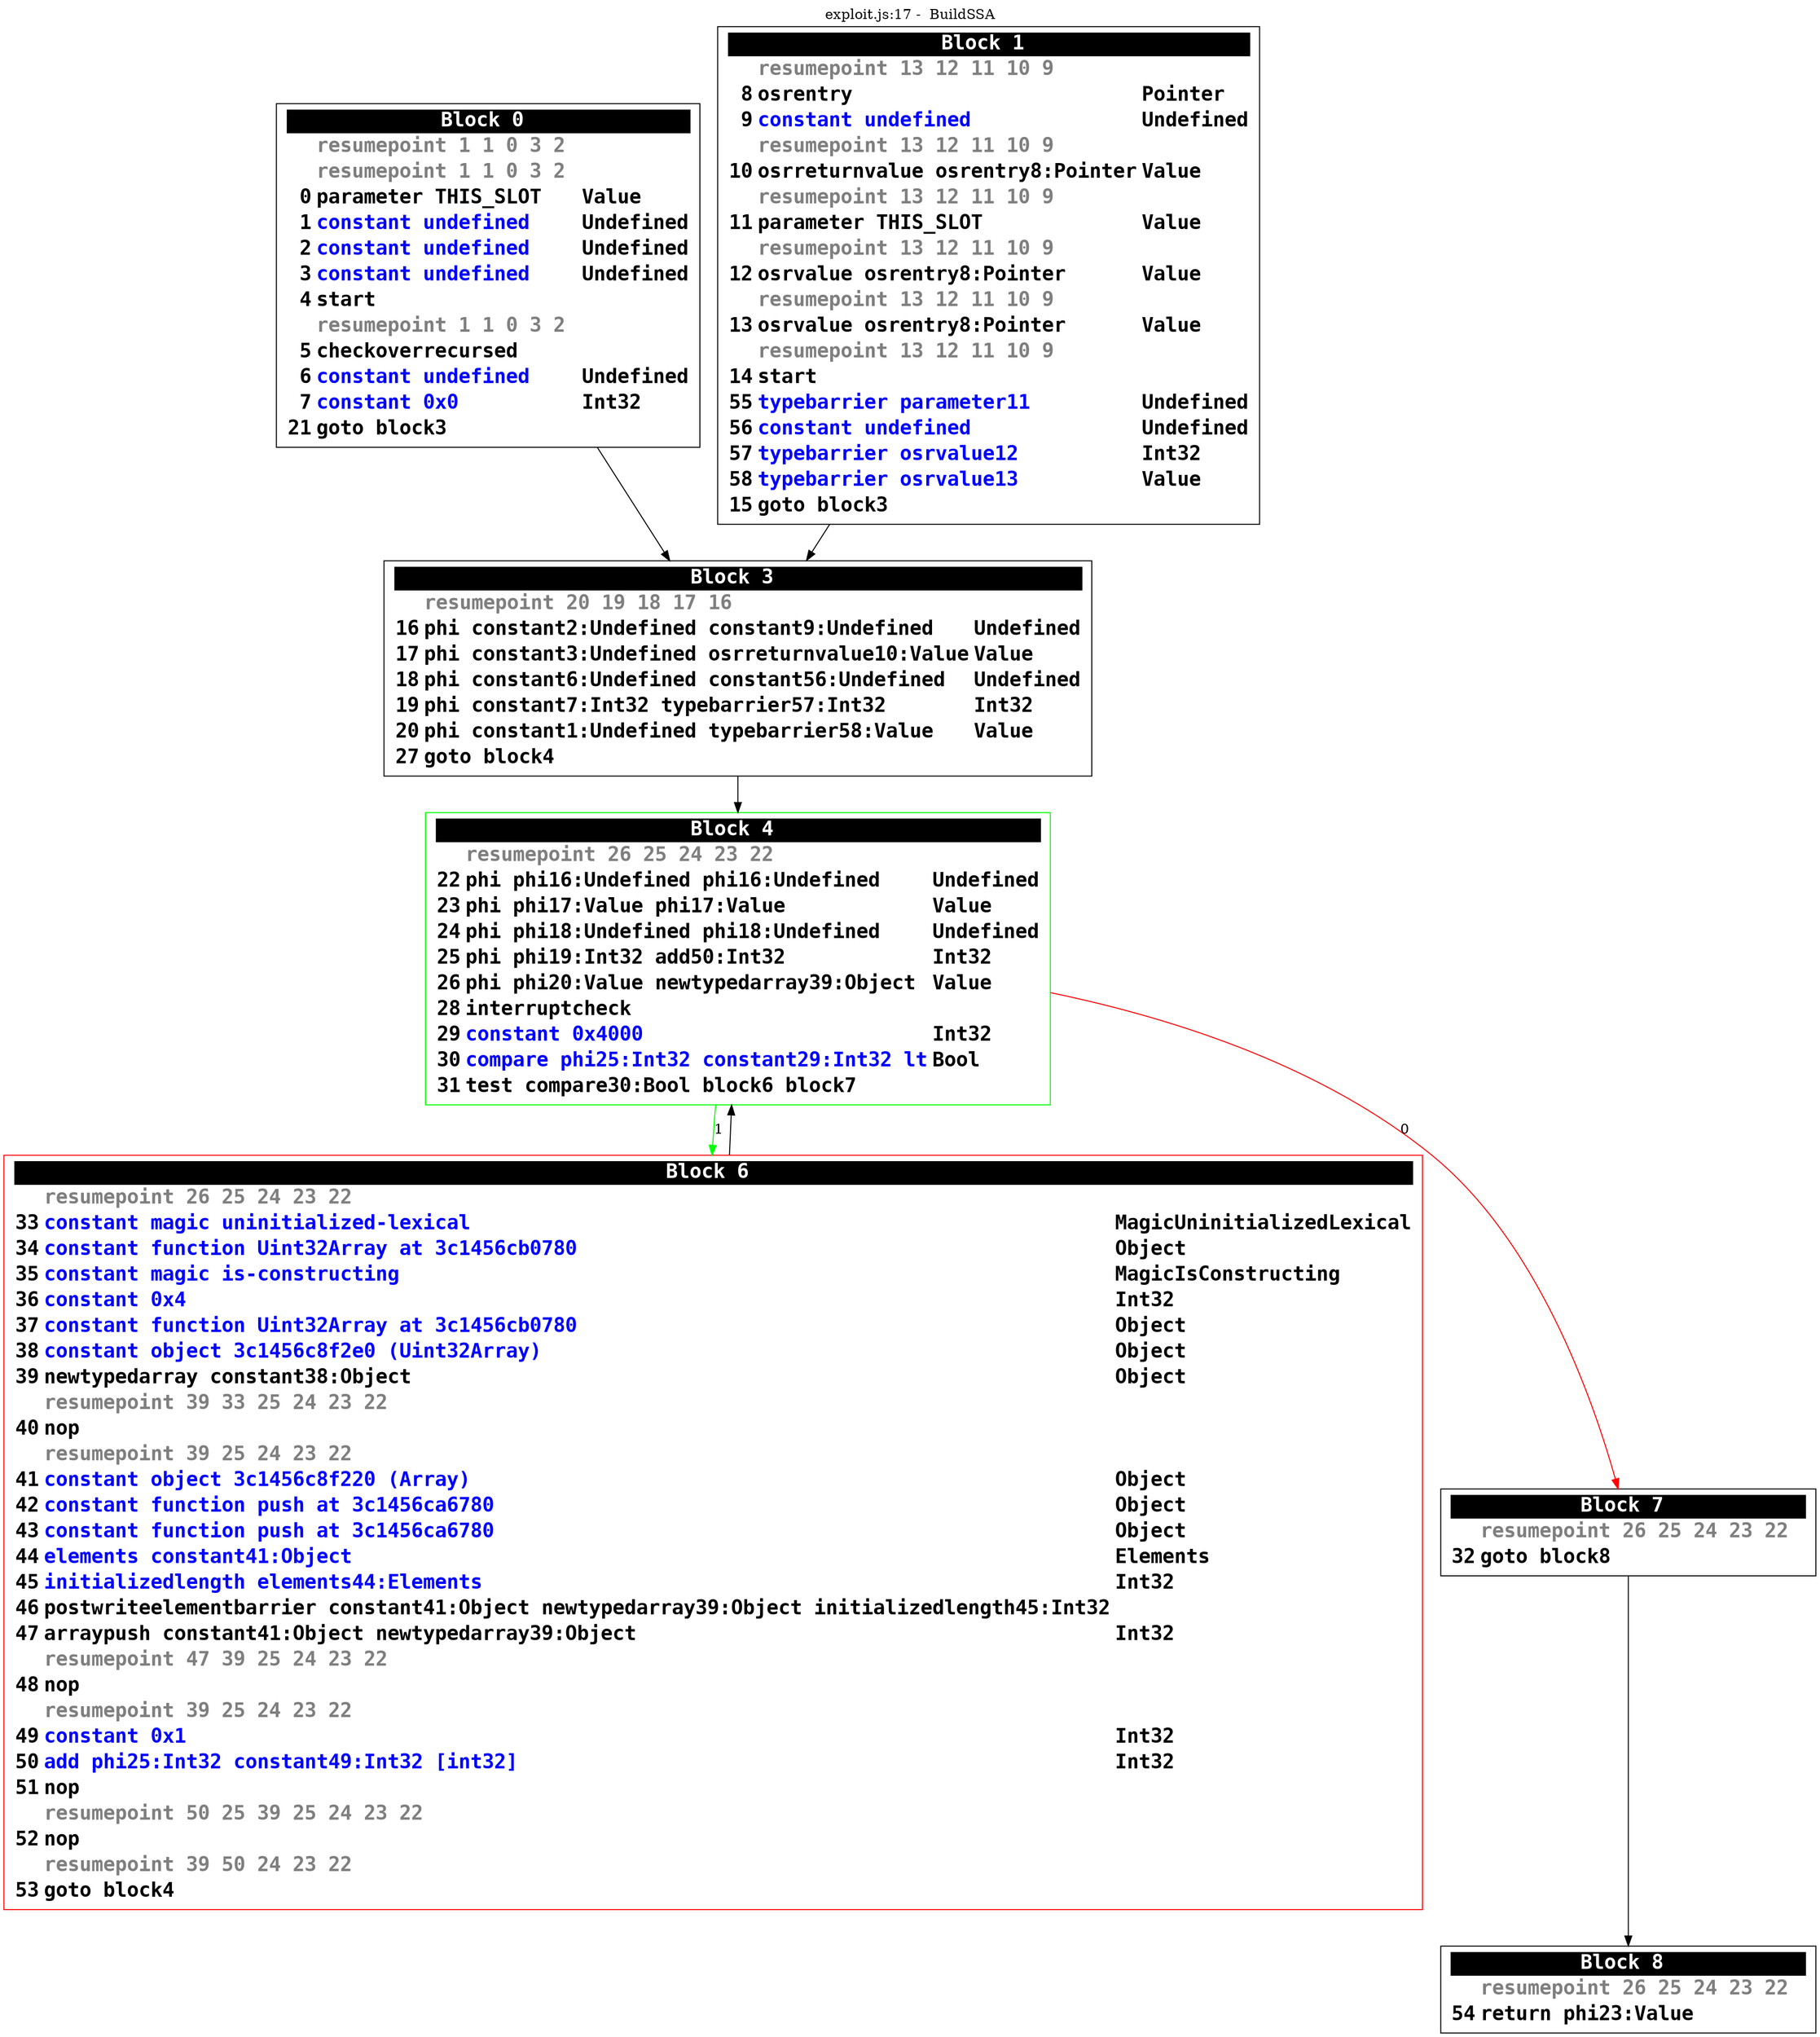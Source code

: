 digraph {
labelloc = t;
labelfontsize = 30;
label = "exploit.js:17 -  BuildSSA";
  rankdir=TB
  splines=true

  "Block0" [ shape=box fontsize=20 fontname="Consolas Bold" label=<<table border="0" cellborder="0" cellpadding="1"><tr><td align="center" bgcolor="black" colspan="3"><font color="white">Block 0 </font></td></tr><tr><td align="left"></td><td align="left"><font color="grey50">resumepoint 1 1 0 3 2 </font></td><td></td></tr><tr><td align="left"></td><td align="left"><font color="grey50">resumepoint 1 1 0 3 2 </font></td><td></td></tr><tr><td align="right" port="i0">0</td><td align="left">parameter THIS_SLOT</td><td align="left">Value</td></tr><tr><td align="right" port="i1">1</td><td align="left"><font color="blue">constant undefined</font></td><td align="left">Undefined</td></tr><tr><td align="right" port="i2">2</td><td align="left"><font color="blue">constant undefined</font></td><td align="left">Undefined</td></tr><tr><td align="right" port="i3">3</td><td align="left"><font color="blue">constant undefined</font></td><td align="left">Undefined</td></tr><tr><td align="right" port="i4">4</td><td align="left">start</td></tr><tr><td align="left"></td><td align="left"><font color="grey50">resumepoint 1 1 0 3 2 </font></td><td></td></tr><tr><td align="right" port="i5">5</td><td align="left">checkoverrecursed</td></tr><tr><td align="right" port="i6">6</td><td align="left"><font color="blue">constant undefined</font></td><td align="left">Undefined</td></tr><tr><td align="right" port="i7">7</td><td align="left"><font color="blue">constant 0x0</font></td><td align="left">Int32</td></tr><tr><td align="right" port="i21">21</td><td align="left">goto block3</td></tr></table>> ] ;
  "Block1" [ shape=box fontsize=20 fontname="Consolas Bold" label=<<table border="0" cellborder="0" cellpadding="1"><tr><td align="center" bgcolor="black" colspan="3"><font color="white">Block 1 </font></td></tr><tr><td align="left"></td><td align="left"><font color="grey50">resumepoint 13 12 11 10 9 </font></td><td></td></tr><tr><td align="right" port="i8">8</td><td align="left">osrentry</td><td align="left">Pointer</td></tr><tr><td align="right" port="i9">9</td><td align="left"><font color="blue">constant undefined</font></td><td align="left">Undefined</td></tr><tr><td align="left"></td><td align="left"><font color="grey50">resumepoint 13 12 11 10 9 </font></td><td></td></tr><tr><td align="right" port="i10">10</td><td align="left">osrreturnvalue osrentry8:Pointer</td><td align="left">Value</td></tr><tr><td align="left"></td><td align="left"><font color="grey50">resumepoint 13 12 11 10 9 </font></td><td></td></tr><tr><td align="right" port="i11">11</td><td align="left">parameter THIS_SLOT</td><td align="left">Value</td></tr><tr><td align="left"></td><td align="left"><font color="grey50">resumepoint 13 12 11 10 9 </font></td><td></td></tr><tr><td align="right" port="i12">12</td><td align="left">osrvalue osrentry8:Pointer</td><td align="left">Value</td></tr><tr><td align="left"></td><td align="left"><font color="grey50">resumepoint 13 12 11 10 9 </font></td><td></td></tr><tr><td align="right" port="i13">13</td><td align="left">osrvalue osrentry8:Pointer</td><td align="left">Value</td></tr><tr><td align="left"></td><td align="left"><font color="grey50">resumepoint 13 12 11 10 9 </font></td><td></td></tr><tr><td align="right" port="i14">14</td><td align="left">start</td></tr><tr><td align="right" port="i55">55</td><td align="left"><font color="blue">typebarrier parameter11</font></td><td align="left">Undefined</td></tr><tr><td align="right" port="i56">56</td><td align="left"><font color="blue">constant undefined</font></td><td align="left">Undefined</td></tr><tr><td align="right" port="i57">57</td><td align="left"><font color="blue">typebarrier osrvalue12</font></td><td align="left">Int32</td></tr><tr><td align="right" port="i58">58</td><td align="left"><font color="blue">typebarrier osrvalue13</font></td><td align="left">Value</td></tr><tr><td align="right" port="i15">15</td><td align="left">goto block3</td></tr></table>> ] ;
  "Block3" [ shape=box fontsize=20 fontname="Consolas Bold" label=<<table border="0" cellborder="0" cellpadding="1"><tr><td align="center" bgcolor="black" colspan="3"><font color="white">Block 3 </font></td></tr><tr><td align="left"></td><td align="left"><font color="grey50">resumepoint 20 19 18 17 16 </font></td><td></td></tr><tr><td align="right" port="i16">16</td><td align="left">phi constant2:Undefined constant9:Undefined</td><td align="left">Undefined</td></tr><tr><td align="right" port="i17">17</td><td align="left">phi constant3:Undefined osrreturnvalue10:Value</td><td align="left">Value</td></tr><tr><td align="right" port="i18">18</td><td align="left">phi constant6:Undefined constant56:Undefined</td><td align="left">Undefined</td></tr><tr><td align="right" port="i19">19</td><td align="left">phi constant7:Int32 typebarrier57:Int32</td><td align="left">Int32</td></tr><tr><td align="right" port="i20">20</td><td align="left">phi constant1:Undefined typebarrier58:Value</td><td align="left">Value</td></tr><tr><td align="right" port="i27">27</td><td align="left">goto block4</td></tr></table>> ] ;
  "Block4" [ color=green shape=box fontsize=20 fontname="Consolas Bold" label=<<table border="0" cellborder="0" cellpadding="1"><tr><td align="center" bgcolor="black" colspan="3"><font color="white">Block 4 </font></td></tr><tr><td align="left"></td><td align="left"><font color="grey50">resumepoint 26 25 24 23 22 </font></td><td></td></tr><tr><td align="right" port="i22">22</td><td align="left">phi phi16:Undefined phi16:Undefined</td><td align="left">Undefined</td></tr><tr><td align="right" port="i23">23</td><td align="left">phi phi17:Value phi17:Value</td><td align="left">Value</td></tr><tr><td align="right" port="i24">24</td><td align="left">phi phi18:Undefined phi18:Undefined</td><td align="left">Undefined</td></tr><tr><td align="right" port="i25">25</td><td align="left">phi phi19:Int32 add50:Int32</td><td align="left">Int32</td></tr><tr><td align="right" port="i26">26</td><td align="left">phi phi20:Value newtypedarray39:Object</td><td align="left">Value</td></tr><tr><td align="right" port="i28">28</td><td align="left">interruptcheck</td></tr><tr><td align="right" port="i29">29</td><td align="left"><font color="blue">constant 0x4000</font></td><td align="left">Int32</td></tr><tr><td align="right" port="i30">30</td><td align="left"><font color="blue">compare phi25:Int32 constant29:Int32 lt</font></td><td align="left">Bool</td></tr><tr><td align="right" port="i31">31</td><td align="left">test compare30:Bool block6 block7</td></tr></table>> ] ;
  "Block6" [ color=red shape=box fontsize=20 fontname="Consolas Bold" label=<<table border="0" cellborder="0" cellpadding="1"><tr><td align="center" bgcolor="black" colspan="3"><font color="white">Block 6 </font></td></tr><tr><td align="left"></td><td align="left"><font color="grey50">resumepoint 26 25 24 23 22 </font></td><td></td></tr><tr><td align="right" port="i33">33</td><td align="left"><font color="blue">constant magic uninitialized-lexical</font></td><td align="left">MagicUninitializedLexical</td></tr><tr><td align="right" port="i34">34</td><td align="left"><font color="blue">constant function Uint32Array at 3c1456cb0780</font></td><td align="left">Object</td></tr><tr><td align="right" port="i35">35</td><td align="left"><font color="blue">constant magic is-constructing</font></td><td align="left">MagicIsConstructing</td></tr><tr><td align="right" port="i36">36</td><td align="left"><font color="blue">constant 0x4</font></td><td align="left">Int32</td></tr><tr><td align="right" port="i37">37</td><td align="left"><font color="blue">constant function Uint32Array at 3c1456cb0780</font></td><td align="left">Object</td></tr><tr><td align="right" port="i38">38</td><td align="left"><font color="blue">constant object 3c1456c8f2e0 (Uint32Array)</font></td><td align="left">Object</td></tr><tr><td align="right" port="i39">39</td><td align="left">newtypedarray constant38:Object</td><td align="left">Object</td></tr><tr><td align="left"></td><td align="left"><font color="grey50">resumepoint 39 33 25 24 23 22 </font></td><td></td></tr><tr><td align="right" port="i40">40</td><td align="left">nop</td></tr><tr><td align="left"></td><td align="left"><font color="grey50">resumepoint 39 25 24 23 22 </font></td><td></td></tr><tr><td align="right" port="i41">41</td><td align="left"><font color="blue">constant object 3c1456c8f220 (Array)</font></td><td align="left">Object</td></tr><tr><td align="right" port="i42">42</td><td align="left"><font color="blue">constant function push at 3c1456ca6780</font></td><td align="left">Object</td></tr><tr><td align="right" port="i43">43</td><td align="left"><font color="blue">constant function push at 3c1456ca6780</font></td><td align="left">Object</td></tr><tr><td align="right" port="i44">44</td><td align="left"><font color="blue">elements constant41:Object</font></td><td align="left">Elements</td></tr><tr><td align="right" port="i45">45</td><td align="left"><font color="blue">initializedlength elements44:Elements</font></td><td align="left">Int32</td></tr><tr><td align="right" port="i46">46</td><td align="left">postwriteelementbarrier constant41:Object newtypedarray39:Object initializedlength45:Int32</td></tr><tr><td align="right" port="i47">47</td><td align="left">arraypush constant41:Object newtypedarray39:Object</td><td align="left">Int32</td></tr><tr><td align="left"></td><td align="left"><font color="grey50">resumepoint 47 39 25 24 23 22 </font></td><td></td></tr><tr><td align="right" port="i48">48</td><td align="left">nop</td></tr><tr><td align="left"></td><td align="left"><font color="grey50">resumepoint 39 25 24 23 22 </font></td><td></td></tr><tr><td align="right" port="i49">49</td><td align="left"><font color="blue">constant 0x1</font></td><td align="left">Int32</td></tr><tr><td align="right" port="i50">50</td><td align="left"><font color="blue">add phi25:Int32 constant49:Int32 [int32]</font></td><td align="left">Int32</td></tr><tr><td align="right" port="i51">51</td><td align="left">nop</td></tr><tr><td align="left"></td><td align="left"><font color="grey50">resumepoint 50 25 39 25 24 23 22 </font></td><td></td></tr><tr><td align="right" port="i52">52</td><td align="left">nop</td></tr><tr><td align="left"></td><td align="left"><font color="grey50">resumepoint 39 50 24 23 22 </font></td><td></td></tr><tr><td align="right" port="i53">53</td><td align="left">goto block4</td></tr></table>> ] ;
  "Block7" [ shape=box fontsize=20 fontname="Consolas Bold" label=<<table border="0" cellborder="0" cellpadding="1"><tr><td align="center" bgcolor="black" colspan="3"><font color="white">Block 7 </font></td></tr><tr><td align="left"></td><td align="left"><font color="grey50">resumepoint 26 25 24 23 22 </font></td><td></td></tr><tr><td align="right" port="i32">32</td><td align="left">goto block8</td></tr></table>> ] ;
  "Block8" [ shape=box fontsize=20 fontname="Consolas Bold" label=<<table border="0" cellborder="0" cellpadding="1"><tr><td align="center" bgcolor="black" colspan="3"><font color="white">Block 8 </font></td></tr><tr><td align="left"></td><td align="left"><font color="grey50">resumepoint 26 25 24 23 22 </font></td><td></td></tr><tr><td align="right" port="i54">54</td><td align="left">return phi23:Value</td></tr></table>> ] ;

  "Block0" -> "Block3" ;
  "Block1" -> "Block3" ;
  "Block3" -> "Block4" ;
  "Block4" -> "Block6" [ color=green label=1 ] ;
  "Block4" -> "Block7" [ color=red label=0 ] ;
  "Block6" -> "Block4" ;
  "Block7" -> "Block8" ;
}
